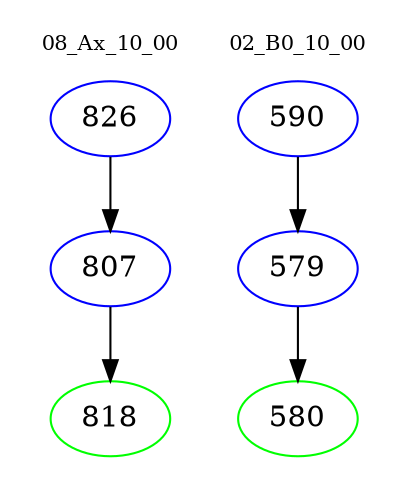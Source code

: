 digraph{
subgraph cluster_0 {
color = white
label = "08_Ax_10_00";
fontsize=10;
T0_826 [label="826", color="blue"]
T0_826 -> T0_807 [color="black"]
T0_807 [label="807", color="blue"]
T0_807 -> T0_818 [color="black"]
T0_818 [label="818", color="green"]
}
subgraph cluster_1 {
color = white
label = "02_B0_10_00";
fontsize=10;
T1_590 [label="590", color="blue"]
T1_590 -> T1_579 [color="black"]
T1_579 [label="579", color="blue"]
T1_579 -> T1_580 [color="black"]
T1_580 [label="580", color="green"]
}
}
